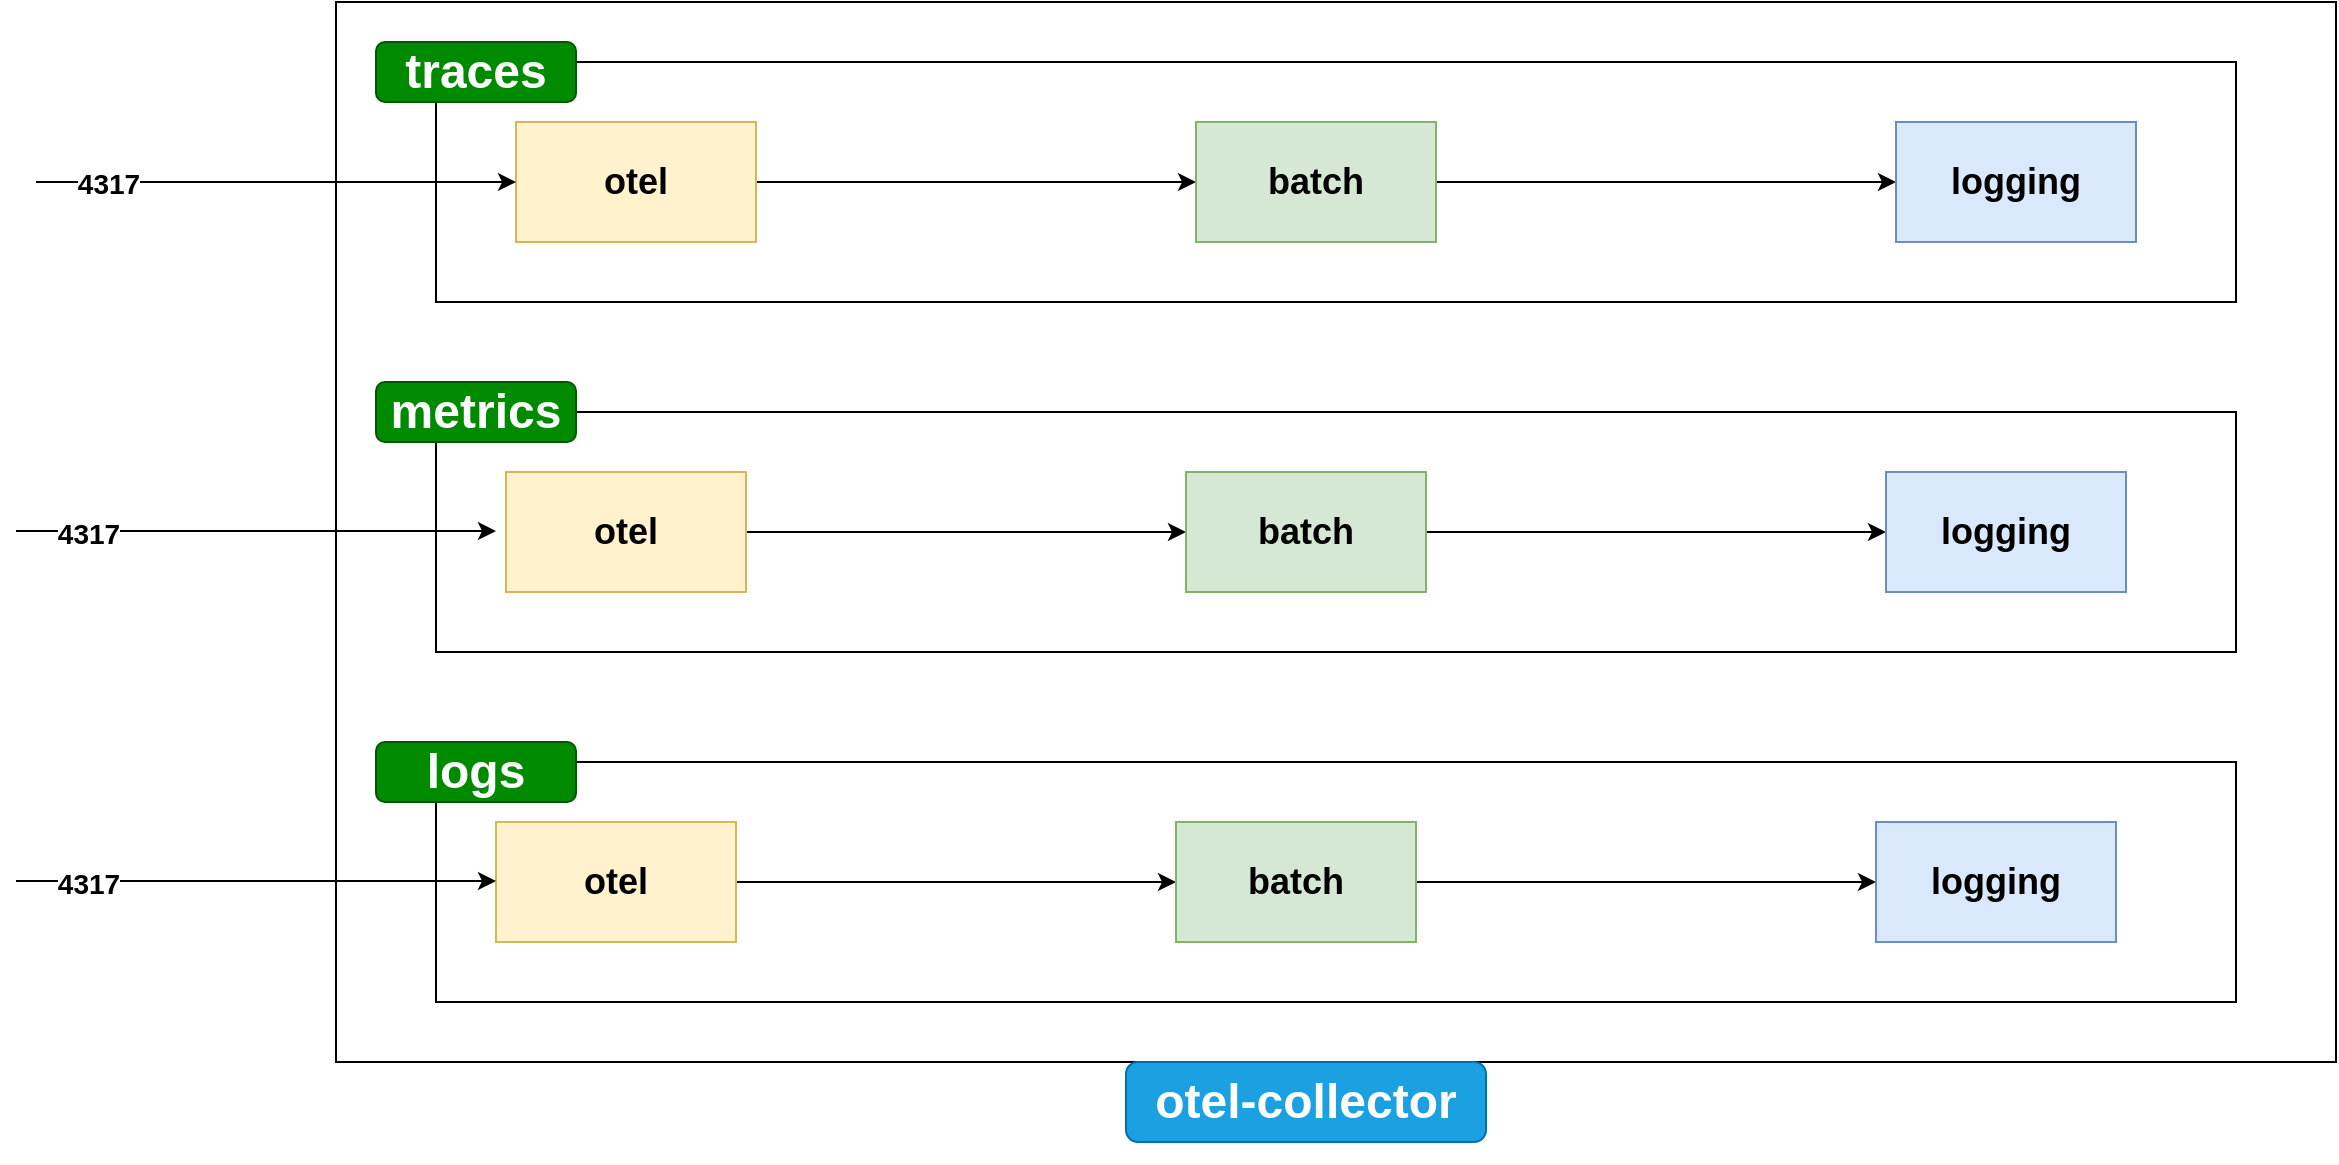 <mxfile version="22.0.2" type="device">
  <diagram name="Page-1" id="IBJag9J1RICV2g_FJvN3">
    <mxGraphModel dx="2261" dy="843" grid="1" gridSize="10" guides="1" tooltips="1" connect="1" arrows="1" fold="1" page="1" pageScale="1" pageWidth="827" pageHeight="1169" math="0" shadow="0">
      <root>
        <mxCell id="0" />
        <mxCell id="1" parent="0" />
        <mxCell id="z4m6VEwwjLsiw6KAJ4Vn-1" value="" style="rounded=0;whiteSpace=wrap;html=1;" vertex="1" parent="1">
          <mxGeometry y="150" width="1000" height="530" as="geometry" />
        </mxCell>
        <mxCell id="z4m6VEwwjLsiw6KAJ4Vn-2" value="" style="rounded=0;whiteSpace=wrap;html=1;" vertex="1" parent="1">
          <mxGeometry x="50" y="180" width="900" height="120" as="geometry" />
        </mxCell>
        <mxCell id="z4m6VEwwjLsiw6KAJ4Vn-3" value="" style="rounded=0;whiteSpace=wrap;html=1;" vertex="1" parent="1">
          <mxGeometry x="50" y="355" width="900" height="120" as="geometry" />
        </mxCell>
        <mxCell id="z4m6VEwwjLsiw6KAJ4Vn-4" value="" style="rounded=0;whiteSpace=wrap;html=1;" vertex="1" parent="1">
          <mxGeometry x="50" y="530" width="900" height="120" as="geometry" />
        </mxCell>
        <mxCell id="z4m6VEwwjLsiw6KAJ4Vn-14" style="edgeStyle=orthogonalEdgeStyle;rounded=0;orthogonalLoop=1;jettySize=auto;html=1;exitX=1;exitY=0.5;exitDx=0;exitDy=0;entryX=0;entryY=0.5;entryDx=0;entryDy=0;" edge="1" parent="1" source="z4m6VEwwjLsiw6KAJ4Vn-5" target="z4m6VEwwjLsiw6KAJ4Vn-6">
          <mxGeometry relative="1" as="geometry" />
        </mxCell>
        <mxCell id="z4m6VEwwjLsiw6KAJ4Vn-5" value="&lt;h2&gt;otel&lt;/h2&gt;" style="rounded=0;whiteSpace=wrap;html=1;fillColor=#fff2cc;strokeColor=#d6b656;" vertex="1" parent="1">
          <mxGeometry x="90" y="210" width="120" height="60" as="geometry" />
        </mxCell>
        <mxCell id="z4m6VEwwjLsiw6KAJ4Vn-15" style="edgeStyle=orthogonalEdgeStyle;rounded=0;orthogonalLoop=1;jettySize=auto;html=1;" edge="1" parent="1" source="z4m6VEwwjLsiw6KAJ4Vn-6" target="z4m6VEwwjLsiw6KAJ4Vn-7">
          <mxGeometry relative="1" as="geometry" />
        </mxCell>
        <mxCell id="z4m6VEwwjLsiw6KAJ4Vn-6" value="&lt;h2&gt;batch&lt;/h2&gt;" style="rounded=0;whiteSpace=wrap;html=1;fillColor=#d5e8d4;strokeColor=#82b366;" vertex="1" parent="1">
          <mxGeometry x="430" y="210" width="120" height="60" as="geometry" />
        </mxCell>
        <mxCell id="z4m6VEwwjLsiw6KAJ4Vn-7" value="&lt;h2&gt;logging&lt;/h2&gt;" style="rounded=0;whiteSpace=wrap;html=1;fillColor=#dae8fc;strokeColor=#6c8ebf;" vertex="1" parent="1">
          <mxGeometry x="780" y="210" width="120" height="60" as="geometry" />
        </mxCell>
        <mxCell id="z4m6VEwwjLsiw6KAJ4Vn-16" style="edgeStyle=orthogonalEdgeStyle;rounded=0;orthogonalLoop=1;jettySize=auto;html=1;exitX=1;exitY=0.5;exitDx=0;exitDy=0;" edge="1" parent="1" source="z4m6VEwwjLsiw6KAJ4Vn-8" target="z4m6VEwwjLsiw6KAJ4Vn-9">
          <mxGeometry relative="1" as="geometry" />
        </mxCell>
        <mxCell id="z4m6VEwwjLsiw6KAJ4Vn-8" value="&lt;h2&gt;otel&lt;/h2&gt;" style="rounded=0;whiteSpace=wrap;html=1;fillColor=#fff2cc;strokeColor=#d6b656;" vertex="1" parent="1">
          <mxGeometry x="85" y="385" width="120" height="60" as="geometry" />
        </mxCell>
        <mxCell id="z4m6VEwwjLsiw6KAJ4Vn-17" style="edgeStyle=orthogonalEdgeStyle;rounded=0;orthogonalLoop=1;jettySize=auto;html=1;exitX=1;exitY=0.5;exitDx=0;exitDy=0;" edge="1" parent="1" source="z4m6VEwwjLsiw6KAJ4Vn-9" target="z4m6VEwwjLsiw6KAJ4Vn-10">
          <mxGeometry relative="1" as="geometry" />
        </mxCell>
        <mxCell id="z4m6VEwwjLsiw6KAJ4Vn-9" value="&lt;h2&gt;batch&lt;/h2&gt;" style="rounded=0;whiteSpace=wrap;html=1;fillColor=#d5e8d4;strokeColor=#82b366;" vertex="1" parent="1">
          <mxGeometry x="425" y="385" width="120" height="60" as="geometry" />
        </mxCell>
        <mxCell id="z4m6VEwwjLsiw6KAJ4Vn-10" value="&lt;h2&gt;logging&lt;/h2&gt;" style="rounded=0;whiteSpace=wrap;html=1;fillColor=#dae8fc;strokeColor=#6c8ebf;" vertex="1" parent="1">
          <mxGeometry x="775" y="385" width="120" height="60" as="geometry" />
        </mxCell>
        <mxCell id="z4m6VEwwjLsiw6KAJ4Vn-19" style="edgeStyle=orthogonalEdgeStyle;rounded=0;orthogonalLoop=1;jettySize=auto;html=1;exitX=1;exitY=0.5;exitDx=0;exitDy=0;" edge="1" parent="1" source="z4m6VEwwjLsiw6KAJ4Vn-11" target="z4m6VEwwjLsiw6KAJ4Vn-12">
          <mxGeometry relative="1" as="geometry" />
        </mxCell>
        <mxCell id="z4m6VEwwjLsiw6KAJ4Vn-11" value="&lt;h2&gt;otel&lt;/h2&gt;" style="rounded=0;whiteSpace=wrap;html=1;fillColor=#fff2cc;strokeColor=#d6b656;" vertex="1" parent="1">
          <mxGeometry x="80" y="560" width="120" height="60" as="geometry" />
        </mxCell>
        <mxCell id="z4m6VEwwjLsiw6KAJ4Vn-20" style="edgeStyle=orthogonalEdgeStyle;rounded=0;orthogonalLoop=1;jettySize=auto;html=1;exitX=1;exitY=0.5;exitDx=0;exitDy=0;entryX=0;entryY=0.5;entryDx=0;entryDy=0;" edge="1" parent="1" source="z4m6VEwwjLsiw6KAJ4Vn-12" target="z4m6VEwwjLsiw6KAJ4Vn-13">
          <mxGeometry relative="1" as="geometry" />
        </mxCell>
        <mxCell id="z4m6VEwwjLsiw6KAJ4Vn-12" value="&lt;h2&gt;batch&lt;/h2&gt;" style="rounded=0;whiteSpace=wrap;html=1;fillColor=#d5e8d4;strokeColor=#82b366;" vertex="1" parent="1">
          <mxGeometry x="420" y="560" width="120" height="60" as="geometry" />
        </mxCell>
        <mxCell id="z4m6VEwwjLsiw6KAJ4Vn-13" value="&lt;h2&gt;logging&lt;/h2&gt;" style="rounded=0;whiteSpace=wrap;html=1;fillColor=#dae8fc;strokeColor=#6c8ebf;" vertex="1" parent="1">
          <mxGeometry x="770" y="560" width="120" height="60" as="geometry" />
        </mxCell>
        <mxCell id="z4m6VEwwjLsiw6KAJ4Vn-21" value="&lt;h1&gt;traces&lt;/h1&gt;" style="rounded=1;whiteSpace=wrap;html=1;fillColor=#008a00;fontColor=#ffffff;strokeColor=#005700;" vertex="1" parent="1">
          <mxGeometry x="20" y="170" width="100" height="30" as="geometry" />
        </mxCell>
        <mxCell id="z4m6VEwwjLsiw6KAJ4Vn-22" value="&lt;h1&gt;metrics&lt;/h1&gt;" style="rounded=1;whiteSpace=wrap;html=1;fillColor=#008a00;fontColor=#ffffff;strokeColor=#005700;" vertex="1" parent="1">
          <mxGeometry x="20" y="340" width="100" height="30" as="geometry" />
        </mxCell>
        <mxCell id="z4m6VEwwjLsiw6KAJ4Vn-23" value="&lt;h1&gt;logs&lt;/h1&gt;" style="rounded=1;whiteSpace=wrap;html=1;fillColor=#008a00;fontColor=#ffffff;strokeColor=#005700;" vertex="1" parent="1">
          <mxGeometry x="20" y="520" width="100" height="30" as="geometry" />
        </mxCell>
        <mxCell id="z4m6VEwwjLsiw6KAJ4Vn-24" value="" style="endArrow=classic;html=1;rounded=0;entryX=0;entryY=0.5;entryDx=0;entryDy=0;" edge="1" parent="1" target="z4m6VEwwjLsiw6KAJ4Vn-5">
          <mxGeometry width="50" height="50" relative="1" as="geometry">
            <mxPoint x="-150" y="240" as="sourcePoint" />
            <mxPoint x="440" y="350" as="targetPoint" />
          </mxGeometry>
        </mxCell>
        <mxCell id="z4m6VEwwjLsiw6KAJ4Vn-28" value="4317" style="edgeLabel;html=1;align=center;verticalAlign=middle;resizable=0;points=[];fontSize=14;fontStyle=1" vertex="1" connectable="0" parent="z4m6VEwwjLsiw6KAJ4Vn-24">
          <mxGeometry x="-0.7" y="-1" relative="1" as="geometry">
            <mxPoint as="offset" />
          </mxGeometry>
        </mxCell>
        <mxCell id="z4m6VEwwjLsiw6KAJ4Vn-27" value="&lt;h1&gt;otel-collector&lt;/h1&gt;" style="rounded=1;whiteSpace=wrap;html=1;fillColor=#1ba1e2;fontColor=#ffffff;strokeColor=#006EAF;" vertex="1" parent="1">
          <mxGeometry x="395" y="680" width="180" height="40" as="geometry" />
        </mxCell>
        <mxCell id="z4m6VEwwjLsiw6KAJ4Vn-30" value="" style="endArrow=classic;html=1;rounded=0;entryX=0;entryY=0.5;entryDx=0;entryDy=0;" edge="1" parent="1">
          <mxGeometry width="50" height="50" relative="1" as="geometry">
            <mxPoint x="-160" y="414.5" as="sourcePoint" />
            <mxPoint x="80" y="414.5" as="targetPoint" />
          </mxGeometry>
        </mxCell>
        <mxCell id="z4m6VEwwjLsiw6KAJ4Vn-31" value="4317" style="edgeLabel;html=1;align=center;verticalAlign=middle;resizable=0;points=[];fontSize=14;fontStyle=1" vertex="1" connectable="0" parent="z4m6VEwwjLsiw6KAJ4Vn-30">
          <mxGeometry x="-0.7" y="-1" relative="1" as="geometry">
            <mxPoint as="offset" />
          </mxGeometry>
        </mxCell>
        <mxCell id="z4m6VEwwjLsiw6KAJ4Vn-32" value="" style="endArrow=classic;html=1;rounded=0;entryX=0;entryY=0.5;entryDx=0;entryDy=0;" edge="1" parent="1">
          <mxGeometry width="50" height="50" relative="1" as="geometry">
            <mxPoint x="-160" y="589.5" as="sourcePoint" />
            <mxPoint x="80" y="589.5" as="targetPoint" />
          </mxGeometry>
        </mxCell>
        <mxCell id="z4m6VEwwjLsiw6KAJ4Vn-33" value="4317" style="edgeLabel;html=1;align=center;verticalAlign=middle;resizable=0;points=[];fontSize=14;fontStyle=1" vertex="1" connectable="0" parent="z4m6VEwwjLsiw6KAJ4Vn-32">
          <mxGeometry x="-0.7" y="-1" relative="1" as="geometry">
            <mxPoint as="offset" />
          </mxGeometry>
        </mxCell>
      </root>
    </mxGraphModel>
  </diagram>
</mxfile>
